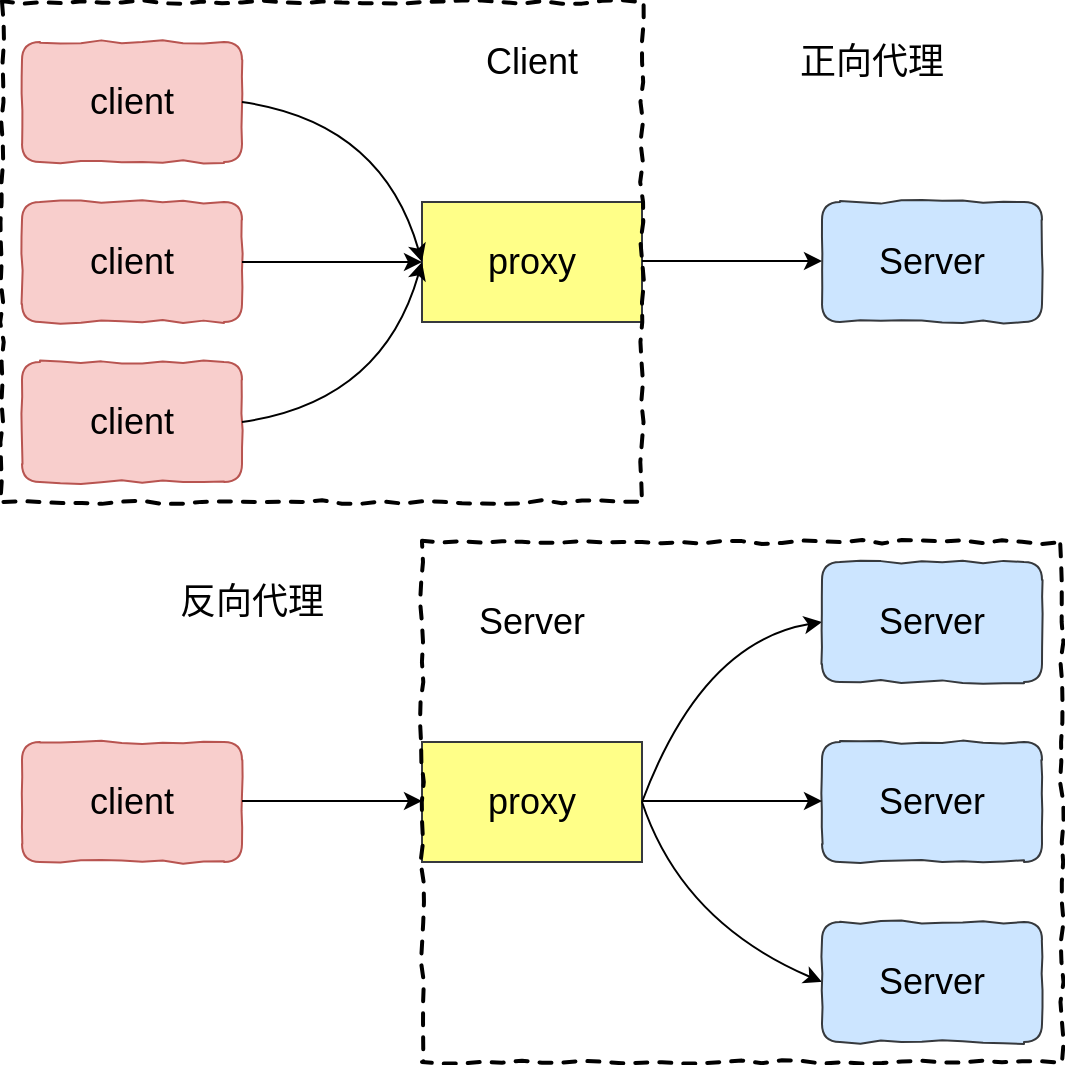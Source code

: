 <mxfile version="13.1.2"><diagram id="QRZOPkRvgYCBBP6PW5kI" name="第 1 页"><mxGraphModel dx="621" dy="356" grid="1" gridSize="10" guides="1" tooltips="1" connect="1" arrows="1" fold="1" page="1" pageScale="1" pageWidth="827" pageHeight="1169" math="0" shadow="0"><root><mxCell id="0"/><mxCell id="1" parent="0"/><mxCell id="m27768cTfV7IDeiCpAwI-9" value="client" style="rounded=1;whiteSpace=wrap;html=1;fillColor=#f8cecc;strokeColor=#b85450;comic=1;fontSize=18;" vertex="1" parent="1"><mxGeometry x="120" y="100" width="110" height="60" as="geometry"/></mxCell><mxCell id="m27768cTfV7IDeiCpAwI-10" value="client" style="rounded=1;whiteSpace=wrap;html=1;fillColor=#f8cecc;strokeColor=#b85450;comic=1;fontSize=18;" vertex="1" parent="1"><mxGeometry x="120" y="180" width="110" height="60" as="geometry"/></mxCell><mxCell id="m27768cTfV7IDeiCpAwI-11" value="client" style="rounded=1;whiteSpace=wrap;html=1;fillColor=#f8cecc;strokeColor=#b85450;comic=1;fontSize=18;" vertex="1" parent="1"><mxGeometry x="120" y="260" width="110" height="60" as="geometry"/></mxCell><mxCell id="m27768cTfV7IDeiCpAwI-12" value="proxy" style="rounded=0;whiteSpace=wrap;html=1;fillColor=#ffff88;strokeColor=#36393d;fontSize=18;" vertex="1" parent="1"><mxGeometry x="320" y="180" width="110" height="60" as="geometry"/></mxCell><mxCell id="m27768cTfV7IDeiCpAwI-13" value="" style="endArrow=classic;html=1;exitX=1;exitY=0.5;exitDx=0;exitDy=0;entryX=0;entryY=0.5;entryDx=0;entryDy=0;fontSize=18;" edge="1" parent="1" source="m27768cTfV7IDeiCpAwI-10" target="m27768cTfV7IDeiCpAwI-12"><mxGeometry width="50" height="50" relative="1" as="geometry"><mxPoint x="260" y="200" as="sourcePoint"/><mxPoint x="310" y="150" as="targetPoint"/></mxGeometry></mxCell><mxCell id="m27768cTfV7IDeiCpAwI-14" value="" style="endArrow=classic;html=1;exitX=1;exitY=0.5;exitDx=0;exitDy=0;curved=1;fontSize=18;" edge="1" parent="1" source="m27768cTfV7IDeiCpAwI-9"><mxGeometry width="50" height="50" relative="1" as="geometry"><mxPoint x="290" y="140" as="sourcePoint"/><mxPoint x="320" y="210" as="targetPoint"/><Array as="points"><mxPoint x="300" y="140"/></Array></mxGeometry></mxCell><mxCell id="m27768cTfV7IDeiCpAwI-15" value="" style="endArrow=classic;html=1;exitX=1;exitY=0.5;exitDx=0;exitDy=0;entryX=0;entryY=0.5;entryDx=0;entryDy=0;curved=1;fontSize=18;" edge="1" parent="1" source="m27768cTfV7IDeiCpAwI-11" target="m27768cTfV7IDeiCpAwI-12"><mxGeometry width="50" height="50" relative="1" as="geometry"><mxPoint x="330" y="320" as="sourcePoint"/><mxPoint x="380" y="270" as="targetPoint"/><Array as="points"><mxPoint x="300" y="280"/></Array></mxGeometry></mxCell><mxCell id="m27768cTfV7IDeiCpAwI-17" value="Server" style="rounded=1;whiteSpace=wrap;html=1;fillColor=#cce5ff;strokeColor=#36393d;fontSize=18;comic=1;" vertex="1" parent="1"><mxGeometry x="520" y="180" width="110" height="60" as="geometry"/></mxCell><mxCell id="m27768cTfV7IDeiCpAwI-18" value="client" style="rounded=1;whiteSpace=wrap;html=1;fillColor=#f8cecc;strokeColor=#b85450;comic=1;fontSize=18;" vertex="1" parent="1"><mxGeometry x="120" y="450" width="110" height="60" as="geometry"/></mxCell><mxCell id="m27768cTfV7IDeiCpAwI-19" value="proxy" style="rounded=0;whiteSpace=wrap;html=1;fillColor=#ffff88;strokeColor=#36393d;fontSize=18;" vertex="1" parent="1"><mxGeometry x="320" y="450" width="110" height="60" as="geometry"/></mxCell><mxCell id="m27768cTfV7IDeiCpAwI-20" value="" style="endArrow=classic;html=1;exitX=1;exitY=0.5;exitDx=0;exitDy=0;entryX=0;entryY=0.5;entryDx=0;entryDy=0;fontSize=18;" edge="1" parent="1"><mxGeometry width="50" height="50" relative="1" as="geometry"><mxPoint x="230" y="479.5" as="sourcePoint"/><mxPoint x="320" y="479.5" as="targetPoint"/></mxGeometry></mxCell><mxCell id="m27768cTfV7IDeiCpAwI-21" value="Server" style="rounded=1;whiteSpace=wrap;html=1;fillColor=#cce5ff;strokeColor=#36393d;fontSize=18;comic=1;" vertex="1" parent="1"><mxGeometry x="520" y="450" width="110" height="60" as="geometry"/></mxCell><mxCell id="m27768cTfV7IDeiCpAwI-22" value="" style="endArrow=classic;html=1;exitX=1;exitY=0.5;exitDx=0;exitDy=0;entryX=0;entryY=0.5;entryDx=0;entryDy=0;fontSize=18;" edge="1" parent="1"><mxGeometry width="50" height="50" relative="1" as="geometry"><mxPoint x="430" y="479.5" as="sourcePoint"/><mxPoint x="520" y="479.5" as="targetPoint"/></mxGeometry></mxCell><mxCell id="m27768cTfV7IDeiCpAwI-25" value="" style="endArrow=classic;html=1;exitX=1;exitY=0.5;exitDx=0;exitDy=0;entryX=0;entryY=0.5;entryDx=0;entryDy=0;curved=1;fontSize=18;" edge="1" parent="1" source="m27768cTfV7IDeiCpAwI-19"><mxGeometry width="50" height="50" relative="1" as="geometry"><mxPoint x="440" y="460" as="sourcePoint"/><mxPoint x="520" y="390" as="targetPoint"/><Array as="points"><mxPoint x="460" y="400"/></Array></mxGeometry></mxCell><mxCell id="m27768cTfV7IDeiCpAwI-26" value="" style="endArrow=classic;html=1;exitX=1;exitY=0.5;exitDx=0;exitDy=0;entryX=0;entryY=0.5;entryDx=0;entryDy=0;curved=1;fontSize=18;" edge="1" parent="1" source="m27768cTfV7IDeiCpAwI-19"><mxGeometry width="50" height="50" relative="1" as="geometry"><mxPoint x="420" y="620" as="sourcePoint"/><mxPoint x="520" y="570.0" as="targetPoint"/><Array as="points"><mxPoint x="450" y="540"/></Array></mxGeometry></mxCell><mxCell id="m27768cTfV7IDeiCpAwI-28" value="" style="endArrow=classic;html=1;exitX=1;exitY=0.5;exitDx=0;exitDy=0;entryX=0;entryY=0.5;entryDx=0;entryDy=0;fontSize=18;" edge="1" parent="1"><mxGeometry width="50" height="50" relative="1" as="geometry"><mxPoint x="430" y="209.5" as="sourcePoint"/><mxPoint x="520" y="209.5" as="targetPoint"/></mxGeometry></mxCell><mxCell id="m27768cTfV7IDeiCpAwI-29" value="" style="rounded=0;whiteSpace=wrap;html=1;comic=1;fillColor=none;fontSize=18;dashed=1;strokeWidth=2;" vertex="1" parent="1"><mxGeometry x="110" y="80" width="320" height="250" as="geometry"/></mxCell><mxCell id="m27768cTfV7IDeiCpAwI-30" value="Client" style="text;html=1;strokeColor=none;fillColor=none;align=center;verticalAlign=middle;whiteSpace=wrap;rounded=0;dashed=1;comic=1;fontSize=18;" vertex="1" parent="1"><mxGeometry x="355" y="100" width="40" height="20" as="geometry"/></mxCell><mxCell id="m27768cTfV7IDeiCpAwI-31" value="Server" style="rounded=1;whiteSpace=wrap;html=1;fillColor=#cce5ff;strokeColor=#36393d;comic=1;fontSize=18;" vertex="1" parent="1"><mxGeometry x="520" y="540" width="110" height="60" as="geometry"/></mxCell><mxCell id="m27768cTfV7IDeiCpAwI-32" value="Server" style="rounded=1;whiteSpace=wrap;html=1;fillColor=#cce5ff;strokeColor=#36393d;comic=1;fontSize=18;" vertex="1" parent="1"><mxGeometry x="520" y="360" width="110" height="60" as="geometry"/></mxCell><mxCell id="m27768cTfV7IDeiCpAwI-33" value="" style="rounded=0;whiteSpace=wrap;html=1;comic=1;fillColor=none;fontSize=18;dashed=1;strokeWidth=2;" vertex="1" parent="1"><mxGeometry x="320" y="350" width="320" height="260" as="geometry"/></mxCell><mxCell id="m27768cTfV7IDeiCpAwI-34" value="Server" style="text;html=1;strokeColor=none;fillColor=none;align=center;verticalAlign=middle;whiteSpace=wrap;rounded=0;dashed=1;comic=1;fontSize=18;" vertex="1" parent="1"><mxGeometry x="355" y="380" width="40" height="20" as="geometry"/></mxCell><mxCell id="m27768cTfV7IDeiCpAwI-35" value="正向代理" style="text;html=1;strokeColor=none;fillColor=none;align=center;verticalAlign=middle;whiteSpace=wrap;rounded=0;dashed=1;comic=1;fontSize=18;" vertex="1" parent="1"><mxGeometry x="500" y="100" width="90" height="20" as="geometry"/></mxCell><mxCell id="m27768cTfV7IDeiCpAwI-36" value="反向代理" style="text;html=1;strokeColor=none;fillColor=none;align=center;verticalAlign=middle;whiteSpace=wrap;rounded=0;dashed=1;comic=1;fontSize=18;" vertex="1" parent="1"><mxGeometry x="190" y="370" width="90" height="20" as="geometry"/></mxCell></root></mxGraphModel></diagram></mxfile>